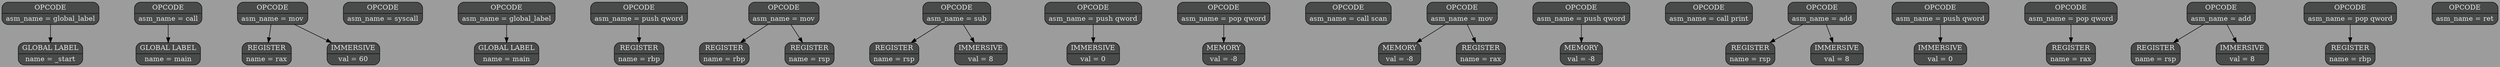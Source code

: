 digraph G{
nodesep=1;
ranksep=0.5;
rankdir=HR;
node[style=filled, color="#0a0a0a", fillcolor="#494a4a",fontcolor="#e6e6e6", fontsize=14];
edge[color="#000000", fontsize=12, penwidth=1, fontcolor = "#49006a"];
bgcolor="#9c9c9c";
elem0x55a8734f77c0[shape="Mrecord", label= "{OPCODE | asm_name = global_label}"];
elem0x55a8734f77c8[shape="Mrecord", label= "{GLOBAL LABEL | name = _start}"];
elem0x55a8734f77c0->elem0x55a8734f77c8;elem0x55a8734f77e8[shape="Mrecord", label= "{OPCODE | asm_name = call}"];
elem0x55a8734f77f0[shape="Mrecord", label= "{GLOBAL LABEL | name = main}"];
elem0x55a8734f77e8->elem0x55a8734f77f0;elem0x55a8734f7810[shape="Mrecord", label= "{OPCODE | asm_name = mov}"];
elem0x55a8734f7818[shape="Mrecord", label= "{REGISTER | name = rax}"];
elem0x55a8734f7810->elem0x55a8734f7818;elem0x55a8734f7828[shape="Mrecord", label= "{IMMERSIVE | val = 60}"];
elem0x55a8734f7810->elem0x55a8734f7828;elem0x55a8734f7838[shape="Mrecord", label= "{OPCODE | asm_name = syscall}"];
elem0x55a8734f7860[shape="Mrecord", label= "{OPCODE | asm_name = global_label}"];
elem0x55a8734f7868[shape="Mrecord", label= "{GLOBAL LABEL | name = main}"];
elem0x55a8734f7860->elem0x55a8734f7868;elem0x55a8734f7888[shape="Mrecord", label= "{OPCODE | asm_name = push qword}"];
elem0x55a8734f7890[shape="Mrecord", label= "{REGISTER | name = rbp}"];
elem0x55a8734f7888->elem0x55a8734f7890;elem0x55a8734f78b0[shape="Mrecord", label= "{OPCODE | asm_name = mov}"];
elem0x55a8734f78b8[shape="Mrecord", label= "{REGISTER | name = rbp}"];
elem0x55a8734f78b0->elem0x55a8734f78b8;elem0x55a8734f78c8[shape="Mrecord", label= "{REGISTER | name = rsp}"];
elem0x55a8734f78b0->elem0x55a8734f78c8;elem0x55a8734f78d8[shape="Mrecord", label= "{OPCODE | asm_name = sub}"];
elem0x55a8734f78e0[shape="Mrecord", label= "{REGISTER | name = rsp}"];
elem0x55a8734f78d8->elem0x55a8734f78e0;elem0x55a8734f78f0[shape="Mrecord", label= "{IMMERSIVE | val = 8}"];
elem0x55a8734f78d8->elem0x55a8734f78f0;elem0x55a8734f7900[shape="Mrecord", label= "{OPCODE | asm_name = push qword}"];
elem0x55a8734f7908[shape="Mrecord", label= "{IMMERSIVE | val = 0}"];
elem0x55a8734f7900->elem0x55a8734f7908;elem0x55a8734f7928[shape="Mrecord", label= "{OPCODE | asm_name = pop qword}"];
elem0x55a8734f7930[shape="Mrecord", label= "{MEMORY | val = -8}"];
elem0x55a8734f7928->elem0x55a8734f7930;elem0x55a8734f7950[shape="Mrecord", label= "{OPCODE | asm_name = call scan}"];
elem0x55a8734f7978[shape="Mrecord", label= "{OPCODE | asm_name = mov}"];
elem0x55a8734f7980[shape="Mrecord", label= "{MEMORY | val = -8}"];
elem0x55a8734f7978->elem0x55a8734f7980;elem0x55a8734f7990[shape="Mrecord", label= "{REGISTER | name = rax}"];
elem0x55a8734f7978->elem0x55a8734f7990;elem0x55a8734f79a0[shape="Mrecord", label= "{OPCODE | asm_name = push qword}"];
elem0x55a8734f79a8[shape="Mrecord", label= "{MEMORY | val = -8}"];
elem0x55a8734f79a0->elem0x55a8734f79a8;elem0x55a8734f79c8[shape="Mrecord", label= "{OPCODE | asm_name = call print}"];
elem0x55a8734f79f0[shape="Mrecord", label= "{OPCODE | asm_name = add}"];
elem0x55a8734f79f8[shape="Mrecord", label= "{REGISTER | name = rsp}"];
elem0x55a8734f79f0->elem0x55a8734f79f8;elem0x55a8734f7a08[shape="Mrecord", label= "{IMMERSIVE | val = 8}"];
elem0x55a8734f79f0->elem0x55a8734f7a08;elem0x55a8734f7a18[shape="Mrecord", label= "{OPCODE | asm_name = push qword}"];
elem0x55a8734f7a20[shape="Mrecord", label= "{IMMERSIVE | val = 0}"];
elem0x55a8734f7a18->elem0x55a8734f7a20;elem0x55a8734f7a40[shape="Mrecord", label= "{OPCODE | asm_name = pop qword}"];
elem0x55a8734f7a48[shape="Mrecord", label= "{REGISTER | name = rax}"];
elem0x55a8734f7a40->elem0x55a8734f7a48;elem0x55a8734f7a68[shape="Mrecord", label= "{OPCODE | asm_name = add}"];
elem0x55a8734f7a70[shape="Mrecord", label= "{REGISTER | name = rsp}"];
elem0x55a8734f7a68->elem0x55a8734f7a70;elem0x55a8734f7a80[shape="Mrecord", label= "{IMMERSIVE | val = 8}"];
elem0x55a8734f7a68->elem0x55a8734f7a80;elem0x55a8734f7a90[shape="Mrecord", label= "{OPCODE | asm_name = pop qword}"];
elem0x55a8734f7a98[shape="Mrecord", label= "{REGISTER | name = rbp}"];
elem0x55a8734f7a90->elem0x55a8734f7a98;elem0x55a8734f7ab8[shape="Mrecord", label= "{OPCODE | asm_name = ret}"];
}
